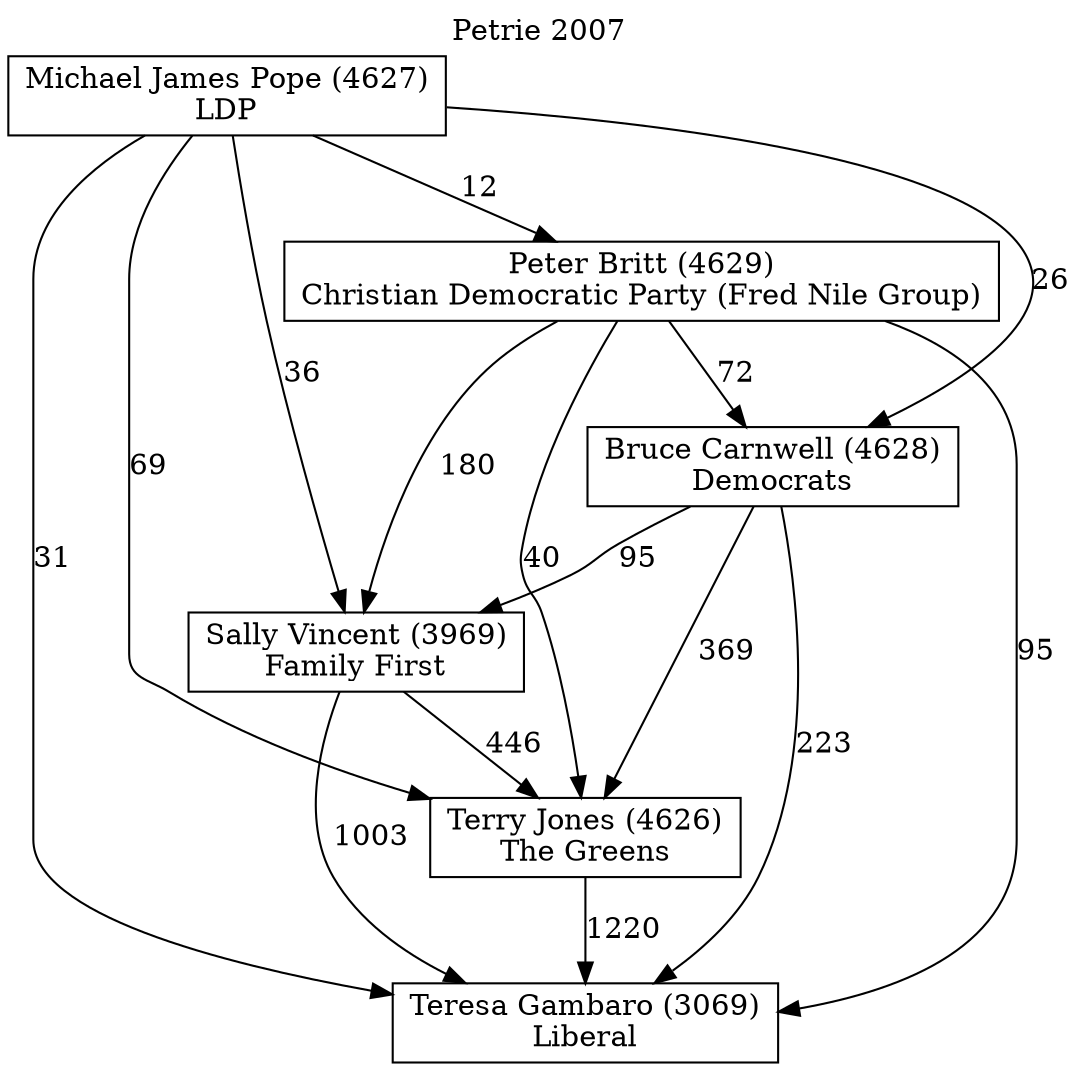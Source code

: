 // House preference flow
digraph "Teresa Gambaro (3069)_Petrie_2007" {
	graph [label="Petrie 2007" labelloc=t mclimit=2]
	node [shape=box]
	"Teresa Gambaro (3069)" [label="Teresa Gambaro (3069)
Liberal"]
	"Terry Jones (4626)" [label="Terry Jones (4626)
The Greens"]
	"Sally Vincent (3969)" [label="Sally Vincent (3969)
Family First"]
	"Bruce Carnwell (4628)" [label="Bruce Carnwell (4628)
Democrats"]
	"Peter Britt (4629)" [label="Peter Britt (4629)
Christian Democratic Party (Fred Nile Group)"]
	"Michael James Pope (4627)" [label="Michael James Pope (4627)
LDP"]
	"Terry Jones (4626)" -> "Teresa Gambaro (3069)" [label=1220]
	"Sally Vincent (3969)" -> "Terry Jones (4626)" [label=446]
	"Bruce Carnwell (4628)" -> "Sally Vincent (3969)" [label=95]
	"Peter Britt (4629)" -> "Bruce Carnwell (4628)" [label=72]
	"Michael James Pope (4627)" -> "Peter Britt (4629)" [label=12]
	"Sally Vincent (3969)" -> "Teresa Gambaro (3069)" [label=1003]
	"Bruce Carnwell (4628)" -> "Teresa Gambaro (3069)" [label=223]
	"Peter Britt (4629)" -> "Teresa Gambaro (3069)" [label=95]
	"Michael James Pope (4627)" -> "Teresa Gambaro (3069)" [label=31]
	"Michael James Pope (4627)" -> "Bruce Carnwell (4628)" [label=26]
	"Peter Britt (4629)" -> "Sally Vincent (3969)" [label=180]
	"Michael James Pope (4627)" -> "Sally Vincent (3969)" [label=36]
	"Bruce Carnwell (4628)" -> "Terry Jones (4626)" [label=369]
	"Peter Britt (4629)" -> "Terry Jones (4626)" [label=40]
	"Michael James Pope (4627)" -> "Terry Jones (4626)" [label=69]
}
